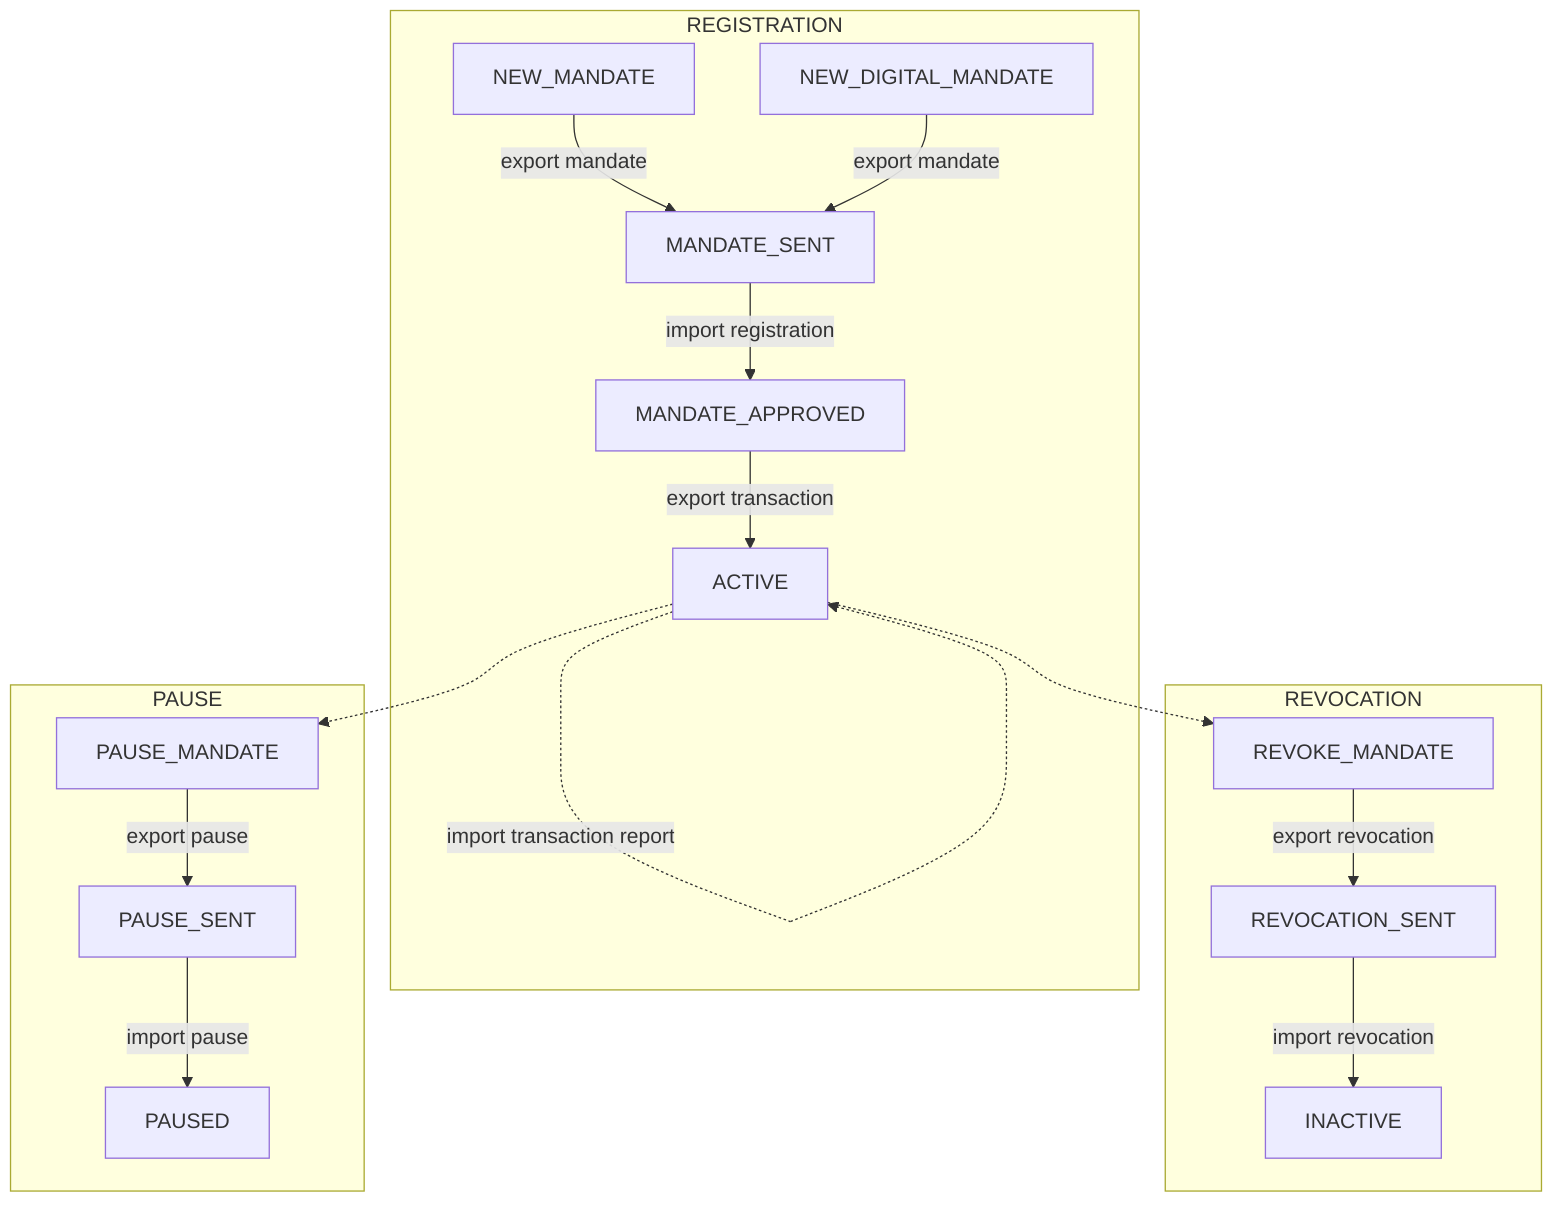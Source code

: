 graph TD

ACTIVE
INACTIVE
NEW_MANDATE
NEW_DIGITAL_MANDATE
MANDATE_SENT
MANDATE_APPROVED
REVOKE_MANDATE
REVOCATION_SENT
PAUSE_MANDATE
PAUSE_SENT
PAUSED

subgraph REGISTRATION
  NEW_MANDATE--export mandate-->MANDATE_SENT
  NEW_DIGITAL_MANDATE--export mandate-->MANDATE_SENT
  MANDATE_SENT--import registration-->MANDATE_APPROVED
  MANDATE_APPROVED--export transaction-->ACTIVE
  ACTIVE-.import transaction report.->ACTIVE
end

subgraph REVOCATION
  REVOKE_MANDATE--export revocation-->REVOCATION_SENT
  REVOCATION_SENT--import revocation-->INACTIVE
end

ACTIVE-.->REVOKE_MANDATE

subgraph PAUSE
  PAUSE_MANDATE--export pause-->PAUSE_SENT
  PAUSE_SENT--import pause-->PAUSED
end

ACTIVE-.->PAUSE_MANDATE